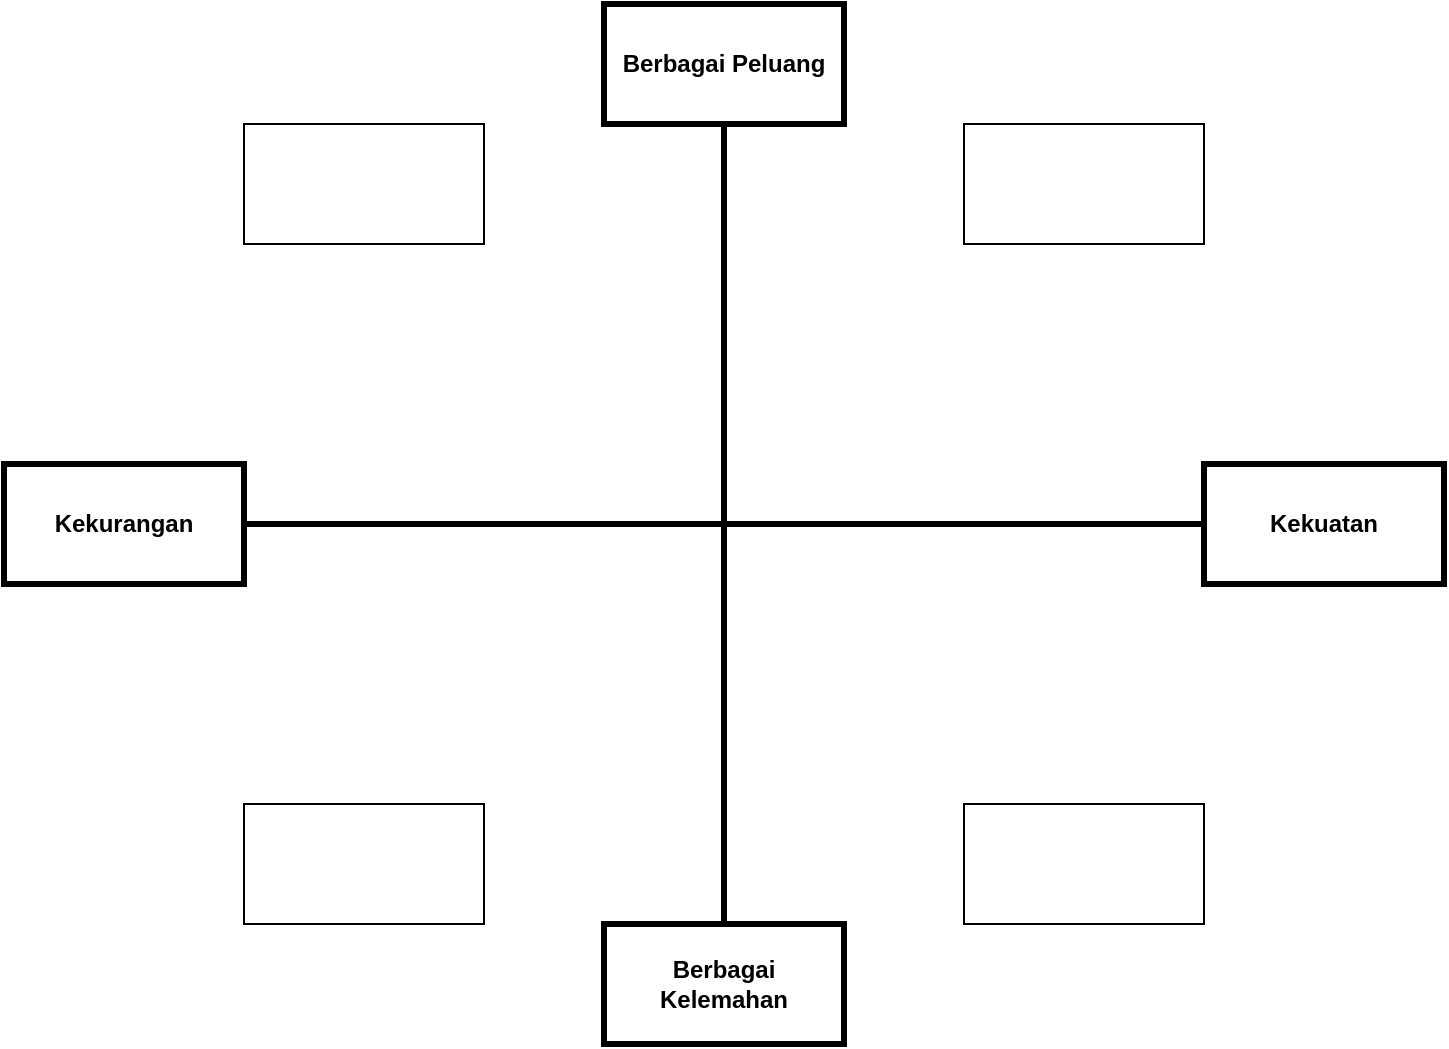 <mxfile version="21.6.9" type="github">
  <diagram name="Page-1" id="c6e7F-jItsLcr8_G_tTT">
    <mxGraphModel dx="1148" dy="706" grid="1" gridSize="10" guides="1" tooltips="1" connect="1" arrows="1" fold="1" page="1" pageScale="1" pageWidth="850" pageHeight="1100" math="0" shadow="0">
      <root>
        <mxCell id="0" />
        <mxCell id="1" parent="0" />
        <mxCell id="2D7TzX3UbsAIMFlOyEG9-3" value="" style="endArrow=none;html=1;rounded=0;jumpStyle=none;entryX=0.5;entryY=1;entryDx=0;entryDy=0;exitX=0.5;exitY=0;exitDx=0;exitDy=0;strokeWidth=3;" edge="1" parent="1" source="2D7TzX3UbsAIMFlOyEG9-6" target="2D7TzX3UbsAIMFlOyEG9-5">
          <mxGeometry width="50" height="50" relative="1" as="geometry">
            <mxPoint x="439" y="540" as="sourcePoint" />
            <mxPoint x="440" y="160" as="targetPoint" />
          </mxGeometry>
        </mxCell>
        <mxCell id="2D7TzX3UbsAIMFlOyEG9-2" value="" style="endArrow=none;html=1;rounded=0;exitX=0;exitY=0.5;exitDx=0;exitDy=0;entryX=1;entryY=0.5;entryDx=0;entryDy=0;strokeWidth=3;" edge="1" parent="1" source="2D7TzX3UbsAIMFlOyEG9-7" target="2D7TzX3UbsAIMFlOyEG9-8">
          <mxGeometry width="50" height="50" relative="1" as="geometry">
            <mxPoint x="680" y="320" as="sourcePoint" />
            <mxPoint x="160" y="320" as="targetPoint" />
          </mxGeometry>
        </mxCell>
        <mxCell id="2D7TzX3UbsAIMFlOyEG9-5" value="&lt;b&gt;Berbagai Peluang&lt;/b&gt;" style="rounded=0;whiteSpace=wrap;html=1;gradientColor=none;strokeWidth=3;" vertex="1" parent="1">
          <mxGeometry x="380" y="60" width="120" height="60" as="geometry" />
        </mxCell>
        <mxCell id="2D7TzX3UbsAIMFlOyEG9-6" value="&lt;b&gt;Berbagai Kelemahan&lt;/b&gt;" style="rounded=0;whiteSpace=wrap;html=1;strokeWidth=3;" vertex="1" parent="1">
          <mxGeometry x="380" y="520" width="120" height="60" as="geometry" />
        </mxCell>
        <mxCell id="2D7TzX3UbsAIMFlOyEG9-7" value="&lt;b&gt;Kekuatan&lt;/b&gt;" style="rounded=0;whiteSpace=wrap;html=1;strokeWidth=3;" vertex="1" parent="1">
          <mxGeometry x="680" y="290" width="120" height="60" as="geometry" />
        </mxCell>
        <mxCell id="2D7TzX3UbsAIMFlOyEG9-8" value="&lt;b&gt;Kekurangan&lt;/b&gt;" style="rounded=0;whiteSpace=wrap;html=1;strokeWidth=3;" vertex="1" parent="1">
          <mxGeometry x="80" y="290" width="120" height="60" as="geometry" />
        </mxCell>
        <mxCell id="2D7TzX3UbsAIMFlOyEG9-9" value="" style="rounded=0;whiteSpace=wrap;html=1;" vertex="1" parent="1">
          <mxGeometry x="560" y="120" width="120" height="60" as="geometry" />
        </mxCell>
        <mxCell id="2D7TzX3UbsAIMFlOyEG9-10" value="" style="rounded=0;whiteSpace=wrap;html=1;" vertex="1" parent="1">
          <mxGeometry x="200" y="120" width="120" height="60" as="geometry" />
        </mxCell>
        <mxCell id="2D7TzX3UbsAIMFlOyEG9-11" value="" style="rounded=0;whiteSpace=wrap;html=1;" vertex="1" parent="1">
          <mxGeometry x="200" y="460" width="120" height="60" as="geometry" />
        </mxCell>
        <mxCell id="2D7TzX3UbsAIMFlOyEG9-12" value="" style="rounded=0;whiteSpace=wrap;html=1;" vertex="1" parent="1">
          <mxGeometry x="560" y="460" width="120" height="60" as="geometry" />
        </mxCell>
      </root>
    </mxGraphModel>
  </diagram>
</mxfile>
